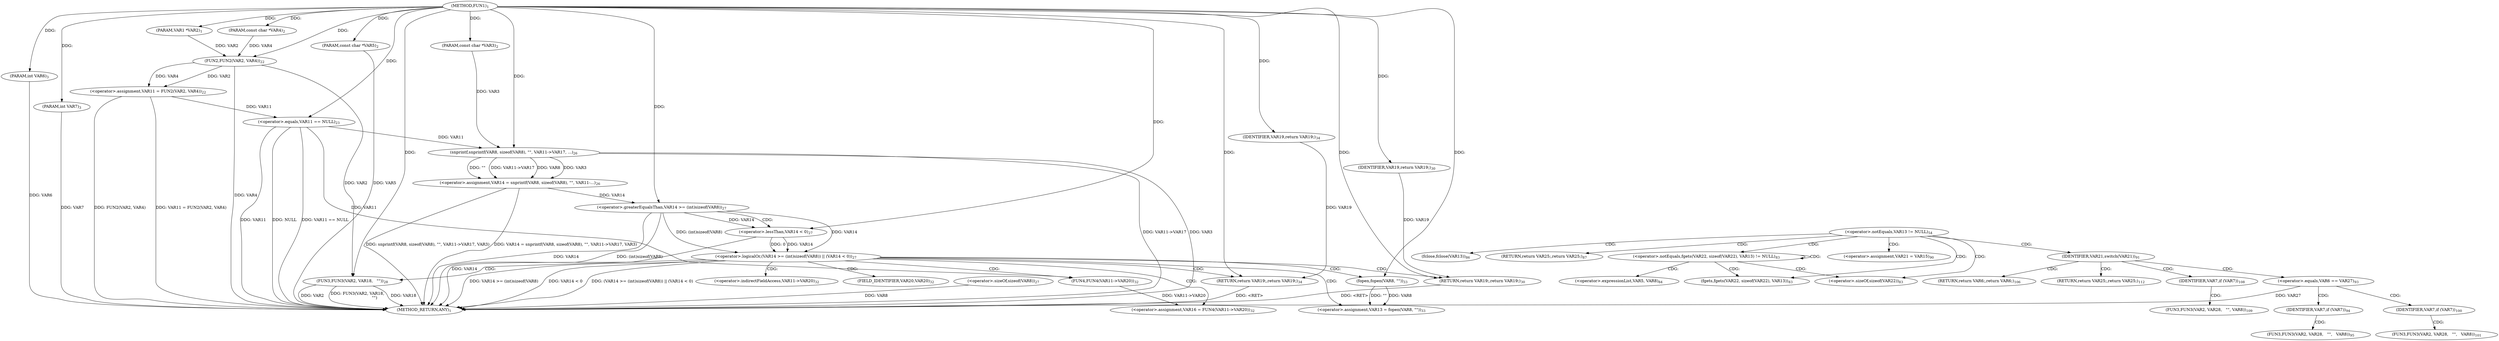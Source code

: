 digraph "FUN1" {  
"8" [label = <(METHOD,FUN1)<SUB>1</SUB>> ]
"162" [label = <(METHOD_RETURN,ANY)<SUB>1</SUB>> ]
"9" [label = <(PARAM,VAR1 *VAR2)<SUB>1</SUB>> ]
"10" [label = <(PARAM,const char *VAR3)<SUB>2</SUB>> ]
"11" [label = <(PARAM,const char *VAR4)<SUB>2</SUB>> ]
"12" [label = <(PARAM,const char *VAR5)<SUB>2</SUB>> ]
"13" [label = <(PARAM,int VAR6)<SUB>3</SUB>> ]
"14" [label = <(PARAM,int VAR7)<SUB>3</SUB>> ]
"25" [label = <(&lt;operator&gt;.assignment,VAR11 = FUN2(VAR2, VAR4))<SUB>22</SUB>> ]
"35" [label = <(&lt;operator&gt;.assignment,VAR14 = snprintf(VAR8, sizeof(VAR8), &quot;&quot;, VAR11-...)<SUB>26</SUB>> ]
"64" [label = <(&lt;operator&gt;.assignment,VAR16 = FUN4(VAR11-&gt;VAR20))<SUB>32</SUB>> ]
"70" [label = <(&lt;operator&gt;.assignment,VAR13 = fopen(VAR8, &quot;&quot;))<SUB>33</SUB>> ]
"75" [label = <(RETURN,return VAR19;,return VAR19;)<SUB>34</SUB>> ]
"31" [label = <(&lt;operator&gt;.equals,VAR11 == NULL)<SUB>23</SUB>> ]
"47" [label = <(&lt;operator&gt;.logicalOr,(VAR14 &gt;= (int)sizeof(VAR8)) || (VAR14 &lt; 0))<SUB>27</SUB>> ]
"76" [label = <(IDENTIFIER,VAR19,return VAR19;)<SUB>34</SUB>> ]
"27" [label = <(FUN2,FUN2(VAR2, VAR4))<SUB>22</SUB>> ]
"37" [label = <(snprintf,snprintf(VAR8, sizeof(VAR8), &quot;&quot;, VAR11-&gt;VAR17, ...)<SUB>26</SUB>> ]
"58" [label = <(FUN3,FUN3(VAR2, VAR18,
			   &quot;&quot;))<SUB>28</SUB>> ]
"62" [label = <(RETURN,return VAR19;,return VAR19;)<SUB>30</SUB>> ]
"66" [label = <(FUN4,FUN4(VAR11-&gt;VAR20))<SUB>32</SUB>> ]
"72" [label = <(fopen,fopen(VAR8, &quot;&quot;))<SUB>33</SUB>> ]
"48" [label = <(&lt;operator&gt;.greaterEqualsThan,VAR14 &gt;= (int)sizeof(VAR8))<SUB>27</SUB>> ]
"54" [label = <(&lt;operator&gt;.lessThan,VAR14 &lt; 0)<SUB>27</SUB>> ]
"63" [label = <(IDENTIFIER,VAR19,return VAR19;)<SUB>30</SUB>> ]
"52" [label = <(&lt;operator&gt;.sizeOf,sizeof(VAR8))<SUB>27</SUB>> ]
"127" [label = <(&lt;operator&gt;.equals,VAR6 == VAR27)<SUB>93</SUB>> ]
"94" [label = <(&lt;operator&gt;.notEquals,VAR13 != NULL)<SUB>54</SUB>> ]
"112" [label = <(fclose,fclose(VAR13))<SUB>86</SUB>> ]
"114" [label = <(RETURN,return VAR25;,return VAR25;)<SUB>87</SUB>> ]
"67" [label = <(&lt;operator&gt;.indirectFieldAccess,VAR11-&gt;VAR20)<SUB>32</SUB>> ]
"101" [label = <(&lt;operator&gt;.notEquals,fgets(VAR22, sizeof(VAR22), VAR13) != NULL)<SUB>83</SUB>> ]
"118" [label = <(&lt;operator&gt;.assignment,VAR21 = VAR15)<SUB>90</SUB>> ]
"69" [label = <(FIELD_IDENTIFIER,VAR20,VAR20)<SUB>32</SUB>> ]
"102" [label = <(fgets,fgets(VAR22, sizeof(VAR22), VAR13))<SUB>83</SUB>> ]
"109" [label = <(&lt;operator&gt;.expressionList,VAR5, VAR8)<SUB>84</SUB>> ]
"122" [label = <(IDENTIFIER,VAR21,switch(VAR21))<SUB>91</SUB>> ]
"104" [label = <(&lt;operator&gt;.sizeOf,sizeof(VAR22))<SUB>83</SUB>> ]
"149" [label = <(RETURN,return VAR6;,return VAR6;)<SUB>106</SUB>> ]
"160" [label = <(RETURN,return VAR25;,return VAR25;)<SUB>112</SUB>> ]
"153" [label = <(IDENTIFIER,VAR7,if (VAR7))<SUB>108</SUB>> ]
"155" [label = <(FUN3,FUN3(VAR2, VAR28,
					   &quot;&quot;, VAR8))<SUB>109</SUB>> ]
"132" [label = <(IDENTIFIER,VAR7,if (VAR7))<SUB>94</SUB>> ]
"134" [label = <(FUN3,FUN3(VAR2, VAR28,
						   &quot;&quot;,
						   VAR8))<SUB>95</SUB>> ]
"142" [label = <(IDENTIFIER,VAR7,if (VAR7))<SUB>100</SUB>> ]
"144" [label = <(FUN3,FUN3(VAR2, VAR28,
						   &quot;&quot;,
						   VAR8))<SUB>101</SUB>> ]
  "75" -> "162"  [ label = "DDG: &lt;RET&gt;"] 
  "62" -> "162"  [ label = "DDG: &lt;RET&gt;"] 
  "12" -> "162"  [ label = "DDG: VAR5"] 
  "13" -> "162"  [ label = "DDG: VAR6"] 
  "14" -> "162"  [ label = "DDG: VAR7"] 
  "27" -> "162"  [ label = "DDG: VAR4"] 
  "25" -> "162"  [ label = "DDG: FUN2(VAR2, VAR4)"] 
  "25" -> "162"  [ label = "DDG: VAR11 = FUN2(VAR2, VAR4)"] 
  "31" -> "162"  [ label = "DDG: VAR11"] 
  "31" -> "162"  [ label = "DDG: NULL"] 
  "31" -> "162"  [ label = "DDG: VAR11 == NULL"] 
  "37" -> "162"  [ label = "DDG: VAR11-&gt;VAR17"] 
  "37" -> "162"  [ label = "DDG: VAR3"] 
  "35" -> "162"  [ label = "DDG: snprintf(VAR8, sizeof(VAR8), &quot;&quot;, VAR11-&gt;VAR17, VAR3)"] 
  "35" -> "162"  [ label = "DDG: VAR14 = snprintf(VAR8, sizeof(VAR8), &quot;&quot;, VAR11-&gt;VAR17, VAR3)"] 
  "48" -> "162"  [ label = "DDG: VAR14"] 
  "52" -> "162"  [ label = "DDG: VAR8"] 
  "48" -> "162"  [ label = "DDG: (int)sizeof(VAR8)"] 
  "47" -> "162"  [ label = "DDG: VAR14 &gt;= (int)sizeof(VAR8)"] 
  "54" -> "162"  [ label = "DDG: VAR14"] 
  "47" -> "162"  [ label = "DDG: VAR14 &lt; 0"] 
  "47" -> "162"  [ label = "DDG: (VAR14 &gt;= (int)sizeof(VAR8)) || (VAR14 &lt; 0)"] 
  "58" -> "162"  [ label = "DDG: VAR2"] 
  "58" -> "162"  [ label = "DDG: FUN3(VAR2, VAR18,
			   &quot;&quot;)"] 
  "127" -> "162"  [ label = "DDG: VAR27"] 
  "58" -> "162"  [ label = "DDG: VAR18"] 
  "8" -> "9"  [ label = "DDG: "] 
  "8" -> "10"  [ label = "DDG: "] 
  "8" -> "11"  [ label = "DDG: "] 
  "8" -> "12"  [ label = "DDG: "] 
  "8" -> "13"  [ label = "DDG: "] 
  "8" -> "14"  [ label = "DDG: "] 
  "27" -> "25"  [ label = "DDG: VAR2"] 
  "27" -> "25"  [ label = "DDG: VAR4"] 
  "37" -> "35"  [ label = "DDG: VAR8"] 
  "37" -> "35"  [ label = "DDG: VAR3"] 
  "37" -> "35"  [ label = "DDG: &quot;&quot;"] 
  "37" -> "35"  [ label = "DDG: VAR11-&gt;VAR17"] 
  "66" -> "64"  [ label = "DDG: VAR11-&gt;VAR20"] 
  "72" -> "70"  [ label = "DDG: VAR8"] 
  "72" -> "70"  [ label = "DDG: &quot;&quot;"] 
  "76" -> "75"  [ label = "DDG: VAR19"] 
  "8" -> "75"  [ label = "DDG: "] 
  "8" -> "76"  [ label = "DDG: "] 
  "9" -> "27"  [ label = "DDG: VAR2"] 
  "8" -> "27"  [ label = "DDG: "] 
  "11" -> "27"  [ label = "DDG: VAR4"] 
  "25" -> "31"  [ label = "DDG: VAR11"] 
  "8" -> "31"  [ label = "DDG: "] 
  "8" -> "37"  [ label = "DDG: "] 
  "31" -> "37"  [ label = "DDG: VAR11"] 
  "10" -> "37"  [ label = "DDG: VAR3"] 
  "48" -> "47"  [ label = "DDG: VAR14"] 
  "48" -> "47"  [ label = "DDG: (int)sizeof(VAR8)"] 
  "54" -> "47"  [ label = "DDG: VAR14"] 
  "54" -> "47"  [ label = "DDG: 0"] 
  "63" -> "62"  [ label = "DDG: VAR19"] 
  "8" -> "62"  [ label = "DDG: "] 
  "31" -> "66"  [ label = "DDG: VAR11"] 
  "8" -> "72"  [ label = "DDG: "] 
  "35" -> "48"  [ label = "DDG: VAR14"] 
  "8" -> "48"  [ label = "DDG: "] 
  "48" -> "54"  [ label = "DDG: VAR14"] 
  "8" -> "54"  [ label = "DDG: "] 
  "27" -> "58"  [ label = "DDG: VAR2"] 
  "8" -> "58"  [ label = "DDG: "] 
  "8" -> "63"  [ label = "DDG: "] 
  "94" -> "122"  [ label = "CDG: "] 
  "94" -> "102"  [ label = "CDG: "] 
  "94" -> "114"  [ label = "CDG: "] 
  "94" -> "104"  [ label = "CDG: "] 
  "94" -> "112"  [ label = "CDG: "] 
  "94" -> "101"  [ label = "CDG: "] 
  "94" -> "118"  [ label = "CDG: "] 
  "47" -> "64"  [ label = "CDG: "] 
  "47" -> "66"  [ label = "CDG: "] 
  "47" -> "75"  [ label = "CDG: "] 
  "47" -> "72"  [ label = "CDG: "] 
  "47" -> "69"  [ label = "CDG: "] 
  "47" -> "67"  [ label = "CDG: "] 
  "47" -> "58"  [ label = "CDG: "] 
  "47" -> "70"  [ label = "CDG: "] 
  "47" -> "62"  [ label = "CDG: "] 
  "48" -> "54"  [ label = "CDG: "] 
  "101" -> "102"  [ label = "CDG: "] 
  "101" -> "104"  [ label = "CDG: "] 
  "101" -> "101"  [ label = "CDG: "] 
  "101" -> "109"  [ label = "CDG: "] 
  "122" -> "160"  [ label = "CDG: "] 
  "122" -> "149"  [ label = "CDG: "] 
  "122" -> "153"  [ label = "CDG: "] 
  "122" -> "127"  [ label = "CDG: "] 
  "127" -> "132"  [ label = "CDG: "] 
  "127" -> "142"  [ label = "CDG: "] 
  "153" -> "155"  [ label = "CDG: "] 
  "132" -> "134"  [ label = "CDG: "] 
  "142" -> "144"  [ label = "CDG: "] 
}
